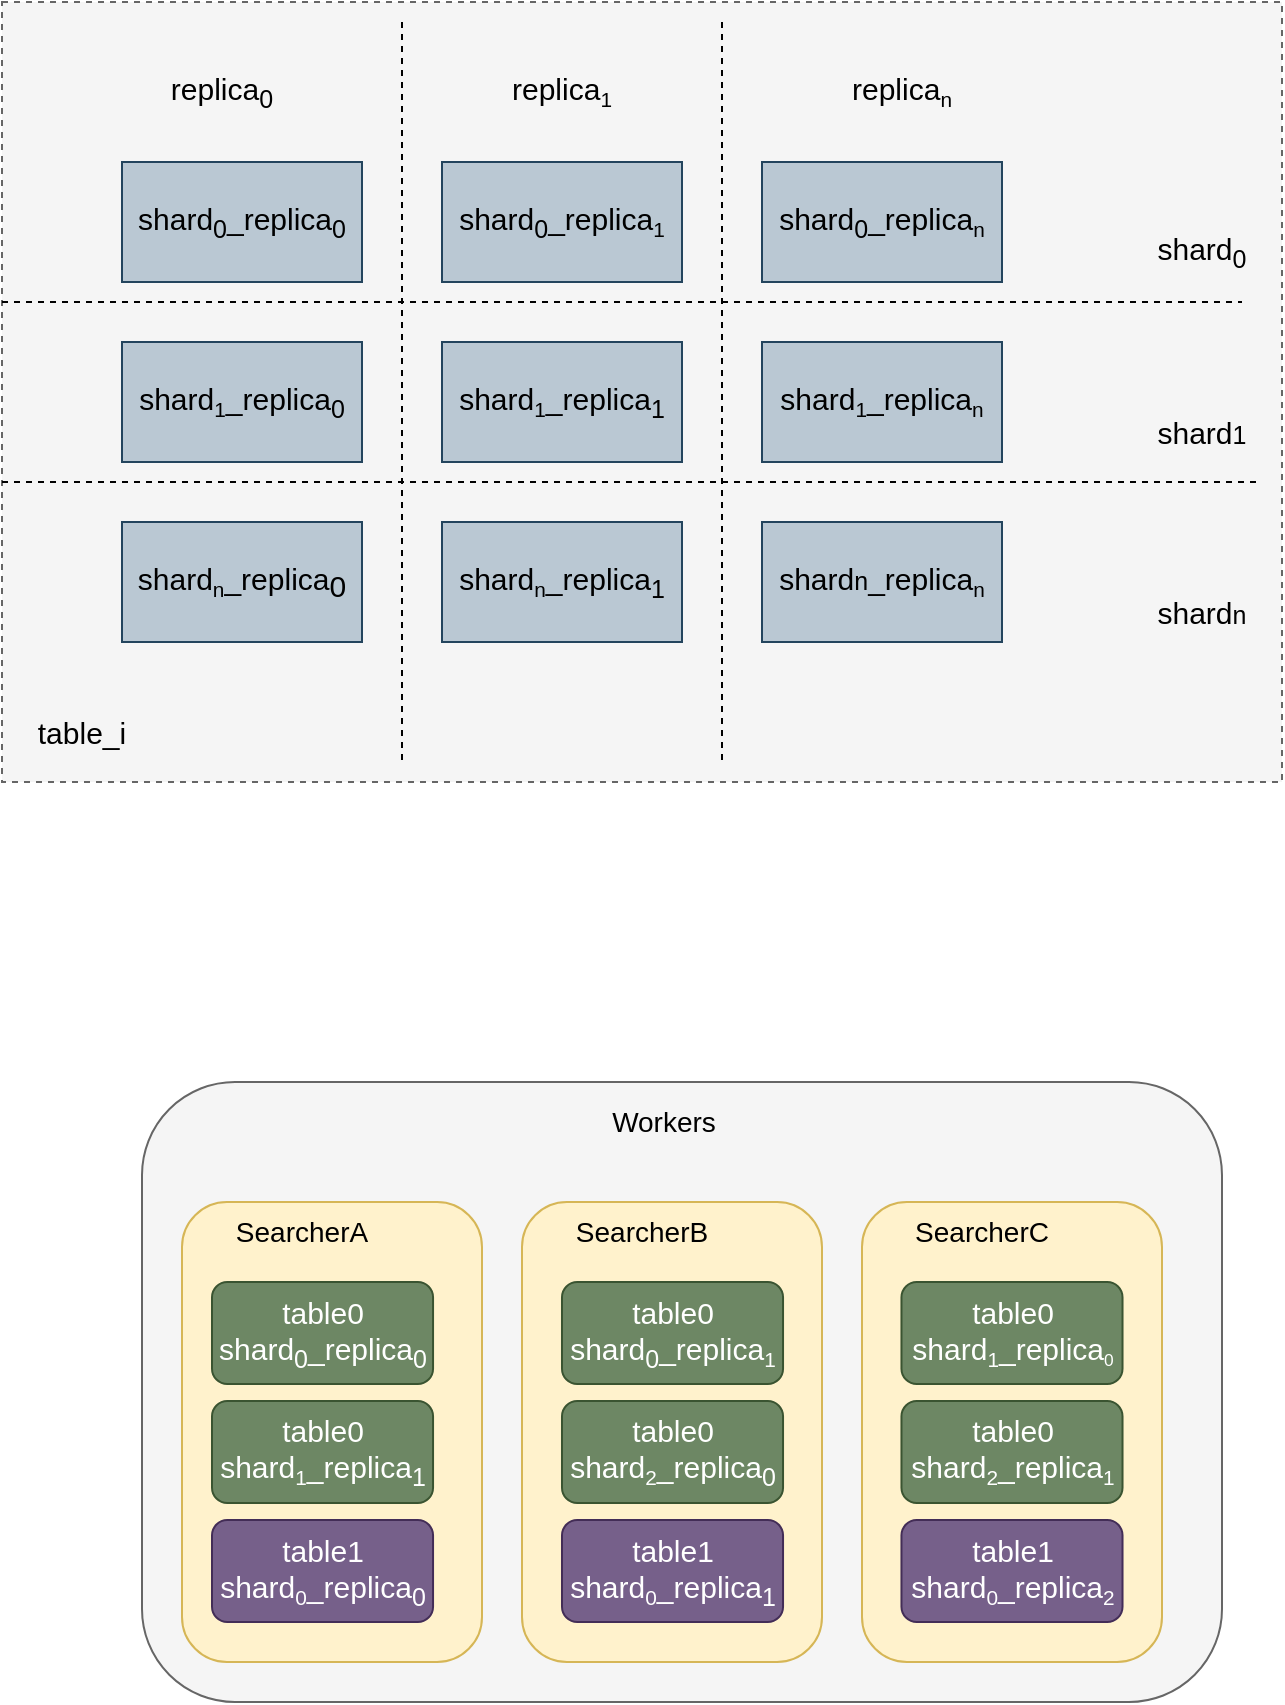 <mxfile version="16.6.1" type="github">
  <diagram id="j-0y-MDL2szn67yI1NpS" name="Page-1">
    <mxGraphModel dx="1668" dy="944" grid="1" gridSize="10" guides="1" tooltips="1" connect="1" arrows="1" fold="1" page="1" pageScale="1" pageWidth="827" pageHeight="1169" math="0" shadow="0">
      <root>
        <mxCell id="0" />
        <mxCell id="1" parent="0" />
        <mxCell id="NU3mDsQa58ujVHkRj_Ya-34" value="" style="group;strokeWidth=0;" vertex="1" connectable="0" parent="1">
          <mxGeometry x="130" y="790" width="540" height="310" as="geometry" />
        </mxCell>
        <mxCell id="NU3mDsQa58ujVHkRj_Ya-35" value="" style="rounded=1;whiteSpace=wrap;html=1;strokeWidth=1;fillColor=#f5f5f5;strokeColor=#666666;fontColor=#333333;" vertex="1" parent="NU3mDsQa58ujVHkRj_Ya-34">
          <mxGeometry width="540" height="310" as="geometry" />
        </mxCell>
        <mxCell id="NU3mDsQa58ujVHkRj_Ya-36" value="Workers" style="text;html=1;strokeColor=none;fillColor=none;align=center;verticalAlign=middle;whiteSpace=wrap;rounded=0;strokeWidth=1;fontSize=14;" vertex="1" parent="NU3mDsQa58ujVHkRj_Ya-34">
          <mxGeometry x="153" width="216" height="40.435" as="geometry" />
        </mxCell>
        <mxCell id="NU3mDsQa58ujVHkRj_Ya-31" value="" style="group" vertex="1" connectable="0" parent="1">
          <mxGeometry x="490" y="850" width="150" height="230" as="geometry" />
        </mxCell>
        <mxCell id="NU3mDsQa58ujVHkRj_Ya-32" value="" style="rounded=1;whiteSpace=wrap;html=1;strokeWidth=1;fillColor=#fff2cc;strokeColor=#d6b656;" vertex="1" parent="NU3mDsQa58ujVHkRj_Ya-31">
          <mxGeometry width="150" height="230" as="geometry" />
        </mxCell>
        <mxCell id="NU3mDsQa58ujVHkRj_Ya-33" value="SearcherC" style="text;html=1;strokeColor=none;fillColor=none;align=center;verticalAlign=middle;whiteSpace=wrap;rounded=0;strokeWidth=1;fontSize=14;" vertex="1" parent="NU3mDsQa58ujVHkRj_Ya-31">
          <mxGeometry x="30" width="60" height="30" as="geometry" />
        </mxCell>
        <mxCell id="NU3mDsQa58ujVHkRj_Ya-7" value="&lt;font style=&quot;font-size: 15px&quot;&gt;table0&lt;br&gt;shard&lt;/font&gt;&lt;font&gt;&lt;span style=&quot;font-size: 12.5px&quot;&gt;&lt;sub&gt;1&lt;/sub&gt;&lt;/span&gt;&lt;span style=&quot;font-size: 15px&quot;&gt;_replica&lt;/span&gt;&lt;/font&gt;&lt;font style=&quot;font-size: 10.417px&quot;&gt;&lt;sub&gt;0&lt;/sub&gt;&lt;/font&gt;" style="rounded=1;whiteSpace=wrap;html=1;fillColor=#6d8764;strokeColor=#3A5431;fontColor=#ffffff;" vertex="1" parent="NU3mDsQa58ujVHkRj_Ya-31">
          <mxGeometry x="19.734" y="40" width="110.526" height="51" as="geometry" />
        </mxCell>
        <mxCell id="NU3mDsQa58ujVHkRj_Ya-8" value="&lt;font style=&quot;font-size: 15px&quot;&gt;table0&lt;br&gt;shard&lt;/font&gt;&lt;font&gt;&lt;span style=&quot;font-size: 12.5px&quot;&gt;&lt;sub&gt;2&lt;/sub&gt;&lt;/span&gt;&lt;span style=&quot;font-size: 15px&quot;&gt;_replica&lt;/span&gt;&lt;span style=&quot;font-size: 12.5px&quot;&gt;&lt;sub&gt;1&lt;/sub&gt;&lt;/span&gt;&lt;/font&gt;" style="rounded=1;whiteSpace=wrap;html=1;fillColor=#6d8764;strokeColor=#3A5431;fontColor=#ffffff;" vertex="1" parent="NU3mDsQa58ujVHkRj_Ya-31">
          <mxGeometry x="19.734" y="99.5" width="110.526" height="51" as="geometry" />
        </mxCell>
        <mxCell id="NU3mDsQa58ujVHkRj_Ya-9" value="&lt;font style=&quot;font-size: 15px&quot;&gt;table1&lt;br&gt;shard&lt;/font&gt;&lt;font style=&quot;font-size: 12.5px&quot;&gt;&lt;sub&gt;0&lt;/sub&gt;&lt;/font&gt;&lt;font&gt;&lt;span style=&quot;font-size: 15px&quot;&gt;_replica&lt;/span&gt;&lt;span style=&quot;font-size: 12.5px&quot;&gt;&lt;sub&gt;2&lt;/sub&gt;&lt;/span&gt;&lt;/font&gt;" style="rounded=1;whiteSpace=wrap;html=1;fillColor=#76608a;strokeColor=#432D57;fontColor=#ffffff;" vertex="1" parent="NU3mDsQa58ujVHkRj_Ya-31">
          <mxGeometry x="19.734" y="159" width="110.526" height="51" as="geometry" />
        </mxCell>
        <mxCell id="NU3mDsQa58ujVHkRj_Ya-28" value="" style="group" vertex="1" connectable="0" parent="1">
          <mxGeometry x="320" y="850" width="150" height="230" as="geometry" />
        </mxCell>
        <mxCell id="NU3mDsQa58ujVHkRj_Ya-29" value="" style="rounded=1;whiteSpace=wrap;html=1;strokeWidth=1;fillColor=#fff2cc;strokeColor=#d6b656;" vertex="1" parent="NU3mDsQa58ujVHkRj_Ya-28">
          <mxGeometry width="150" height="230" as="geometry" />
        </mxCell>
        <mxCell id="NU3mDsQa58ujVHkRj_Ya-30" value="SearcherB" style="text;html=1;strokeColor=none;fillColor=none;align=center;verticalAlign=middle;whiteSpace=wrap;rounded=0;strokeWidth=1;fontSize=14;" vertex="1" parent="NU3mDsQa58ujVHkRj_Ya-28">
          <mxGeometry x="30" width="60" height="30" as="geometry" />
        </mxCell>
        <mxCell id="NU3mDsQa58ujVHkRj_Ya-27" value="" style="group" vertex="1" connectable="0" parent="1">
          <mxGeometry x="150" y="850" width="150" height="230" as="geometry" />
        </mxCell>
        <mxCell id="NU3mDsQa58ujVHkRj_Ya-24" value="" style="rounded=1;whiteSpace=wrap;html=1;strokeWidth=1;fillColor=#fff2cc;strokeColor=#d6b656;" vertex="1" parent="NU3mDsQa58ujVHkRj_Ya-27">
          <mxGeometry width="150" height="230" as="geometry" />
        </mxCell>
        <mxCell id="NU3mDsQa58ujVHkRj_Ya-25" value="SearcherA" style="text;html=1;strokeColor=none;fillColor=none;align=center;verticalAlign=middle;whiteSpace=wrap;rounded=0;strokeWidth=1;fontSize=14;" vertex="1" parent="NU3mDsQa58ujVHkRj_Ya-27">
          <mxGeometry x="30" width="60" height="30" as="geometry" />
        </mxCell>
        <mxCell id="fdRLc0dAf5TFovKy2uwc-23" value="" style="rounded=0;whiteSpace=wrap;html=1;fillColor=#f5f5f5;strokeColor=#666666;fontColor=#333333;dashed=1;" parent="1" vertex="1">
          <mxGeometry x="60" y="250" width="640" height="390" as="geometry" />
        </mxCell>
        <mxCell id="fdRLc0dAf5TFovKy2uwc-1" value="&lt;font style=&quot;font-size: 15px&quot;&gt;shard&lt;sub&gt;0&lt;/sub&gt;_replica&lt;sub&gt;0&lt;/sub&gt;&lt;/font&gt;" style="rounded=0;whiteSpace=wrap;html=1;fillColor=#bac8d3;strokeColor=#23445d;" parent="1" vertex="1">
          <mxGeometry x="120" y="330" width="120" height="60" as="geometry" />
        </mxCell>
        <mxCell id="fdRLc0dAf5TFovKy2uwc-2" value="&lt;font style=&quot;font-size: 15px&quot;&gt;shard&lt;/font&gt;&lt;font&gt;&lt;span style=&quot;font-size: 12.5px&quot;&gt;&lt;sub&gt;1&lt;/sub&gt;&lt;/span&gt;&lt;span style=&quot;font-size: 15px&quot;&gt;_replica&lt;/span&gt;&lt;span style=&quot;font-size: 15px&quot;&gt;&lt;sub&gt;0&lt;/sub&gt;&lt;/span&gt;&lt;/font&gt;" style="rounded=0;whiteSpace=wrap;html=1;fillColor=#bac8d3;strokeColor=#23445d;" parent="1" vertex="1">
          <mxGeometry x="120" y="420" width="120" height="60" as="geometry" />
        </mxCell>
        <mxCell id="fdRLc0dAf5TFovKy2uwc-3" value="&lt;font style=&quot;font-size: 15px&quot;&gt;shard&lt;/font&gt;&lt;font style=&quot;font-size: 12.5px&quot;&gt;&lt;sub&gt;n&lt;/sub&gt;&lt;/font&gt;&lt;font&gt;&lt;span style=&quot;font-size: 15px&quot;&gt;_replica&lt;/span&gt;&lt;sub style=&quot;font-size: 15px&quot;&gt;0&lt;/sub&gt;&lt;/font&gt;" style="rounded=0;whiteSpace=wrap;html=1;fillColor=#bac8d3;strokeColor=#23445d;" parent="1" vertex="1">
          <mxGeometry x="120" y="510" width="120" height="60" as="geometry" />
        </mxCell>
        <mxCell id="fdRLc0dAf5TFovKy2uwc-4" value="&lt;font style=&quot;font-size: 15px&quot;&gt;shard&lt;sub&gt;0&lt;/sub&gt;_replica&lt;/font&gt;&lt;font style=&quot;font-size: 12.5px&quot;&gt;&lt;sub&gt;1&lt;/sub&gt;&lt;/font&gt;" style="rounded=0;whiteSpace=wrap;html=1;fillColor=#bac8d3;strokeColor=#23445d;" parent="1" vertex="1">
          <mxGeometry x="280" y="330" width="120" height="60" as="geometry" />
        </mxCell>
        <mxCell id="fdRLc0dAf5TFovKy2uwc-5" value="&lt;font style=&quot;font-size: 15px&quot;&gt;shard&lt;/font&gt;&lt;font style=&quot;font-size: 12.5px&quot;&gt;&lt;sub&gt;1&lt;/sub&gt;&lt;/font&gt;&lt;font&gt;&lt;span style=&quot;font-size: 15px&quot;&gt;_replica&lt;sub&gt;1&lt;/sub&gt;&lt;/span&gt;&lt;/font&gt;" style="rounded=0;whiteSpace=wrap;html=1;fillColor=#bac8d3;strokeColor=#23445d;" parent="1" vertex="1">
          <mxGeometry x="280" y="420" width="120" height="60" as="geometry" />
        </mxCell>
        <mxCell id="fdRLc0dAf5TFovKy2uwc-6" value="&lt;font style=&quot;font-size: 15px&quot;&gt;shard&lt;/font&gt;&lt;font&gt;&lt;span style=&quot;font-size: 12.5px&quot;&gt;&lt;sub&gt;n&lt;/sub&gt;&lt;/span&gt;&lt;span style=&quot;font-size: 15px&quot;&gt;_replica&lt;sub&gt;1&lt;/sub&gt;&lt;/span&gt;&lt;/font&gt;" style="rounded=0;whiteSpace=wrap;html=1;fillColor=#bac8d3;strokeColor=#23445d;" parent="1" vertex="1">
          <mxGeometry x="280" y="510" width="120" height="60" as="geometry" />
        </mxCell>
        <mxCell id="fdRLc0dAf5TFovKy2uwc-7" value="&lt;font style=&quot;font-size: 15px&quot;&gt;shard&lt;sub&gt;0&lt;/sub&gt;_replica&lt;/font&gt;&lt;font style=&quot;font-size: 12.5px&quot;&gt;&lt;sub&gt;n&lt;/sub&gt;&lt;/font&gt;" style="rounded=0;whiteSpace=wrap;html=1;fillColor=#bac8d3;strokeColor=#23445d;" parent="1" vertex="1">
          <mxGeometry x="440" y="330" width="120" height="60" as="geometry" />
        </mxCell>
        <mxCell id="fdRLc0dAf5TFovKy2uwc-8" value="&lt;font style=&quot;font-size: 15px&quot;&gt;shard&lt;/font&gt;&lt;font&gt;&lt;span style=&quot;font-size: 12.5px&quot;&gt;&lt;sub&gt;1&lt;/sub&gt;&lt;/span&gt;&lt;span style=&quot;font-size: 15px&quot;&gt;_replica&lt;/span&gt;&lt;span style=&quot;font-size: 12.5px&quot;&gt;&lt;sub&gt;n&lt;/sub&gt;&lt;/span&gt;&lt;/font&gt;" style="rounded=0;whiteSpace=wrap;html=1;fillColor=#bac8d3;strokeColor=#23445d;" parent="1" vertex="1">
          <mxGeometry x="440" y="420" width="120" height="60" as="geometry" />
        </mxCell>
        <mxCell id="fdRLc0dAf5TFovKy2uwc-9" value="&lt;font style=&quot;font-size: 15px&quot;&gt;shard&lt;/font&gt;&lt;font&gt;&lt;span style=&quot;font-size: 12.5px&quot;&gt;n&lt;/span&gt;&lt;span style=&quot;font-size: 15px&quot;&gt;_replica&lt;/span&gt;&lt;span style=&quot;font-size: 12.5px&quot;&gt;&lt;sub&gt;n&lt;/sub&gt;&lt;/span&gt;&lt;/font&gt;" style="rounded=0;whiteSpace=wrap;html=1;fillColor=#bac8d3;strokeColor=#23445d;" parent="1" vertex="1">
          <mxGeometry x="440" y="510" width="120" height="60" as="geometry" />
        </mxCell>
        <mxCell id="fdRLc0dAf5TFovKy2uwc-10" value="" style="endArrow=none;dashed=1;html=1;rounded=0;fontSize=15;" parent="1" edge="1">
          <mxGeometry width="50" height="50" relative="1" as="geometry">
            <mxPoint x="60" y="400" as="sourcePoint" />
            <mxPoint x="680" y="400" as="targetPoint" />
          </mxGeometry>
        </mxCell>
        <mxCell id="fdRLc0dAf5TFovKy2uwc-11" value="" style="endArrow=none;dashed=1;html=1;rounded=0;fontSize=15;" parent="1" edge="1">
          <mxGeometry width="50" height="50" relative="1" as="geometry">
            <mxPoint x="60" y="490" as="sourcePoint" />
            <mxPoint x="690" y="490" as="targetPoint" />
          </mxGeometry>
        </mxCell>
        <mxCell id="fdRLc0dAf5TFovKy2uwc-12" value="" style="endArrow=none;dashed=1;html=1;rounded=0;fontSize=15;" parent="1" edge="1">
          <mxGeometry width="50" height="50" relative="1" as="geometry">
            <mxPoint x="260" y="260" as="sourcePoint" />
            <mxPoint x="260" y="630" as="targetPoint" />
          </mxGeometry>
        </mxCell>
        <mxCell id="fdRLc0dAf5TFovKy2uwc-13" value="" style="endArrow=none;dashed=1;html=1;rounded=0;fontSize=15;" parent="1" edge="1">
          <mxGeometry width="50" height="50" relative="1" as="geometry">
            <mxPoint x="420" y="260" as="sourcePoint" />
            <mxPoint x="420" y="630" as="targetPoint" />
          </mxGeometry>
        </mxCell>
        <mxCell id="fdRLc0dAf5TFovKy2uwc-14" value="shard&lt;sub&gt;0&lt;/sub&gt;" style="text;html=1;strokeColor=none;fillColor=none;align=center;verticalAlign=middle;whiteSpace=wrap;rounded=0;fontSize=15;" parent="1" vertex="1">
          <mxGeometry x="630" y="360" width="60" height="30" as="geometry" />
        </mxCell>
        <mxCell id="fdRLc0dAf5TFovKy2uwc-15" value="shard&lt;span style=&quot;font-size: 12.5px&quot;&gt;1&lt;/span&gt;" style="text;html=1;strokeColor=none;fillColor=none;align=center;verticalAlign=middle;whiteSpace=wrap;rounded=0;fontSize=15;" parent="1" vertex="1">
          <mxGeometry x="630" y="450" width="60" height="30" as="geometry" />
        </mxCell>
        <mxCell id="fdRLc0dAf5TFovKy2uwc-16" value="shard&lt;span style=&quot;font-size: 12.5px&quot;&gt;n&lt;/span&gt;" style="text;html=1;strokeColor=none;fillColor=none;align=center;verticalAlign=middle;whiteSpace=wrap;rounded=0;fontSize=15;" parent="1" vertex="1">
          <mxGeometry x="630" y="540" width="60" height="30" as="geometry" />
        </mxCell>
        <mxCell id="fdRLc0dAf5TFovKy2uwc-20" value="&lt;span style=&quot;font-size: 15px&quot;&gt;replica&lt;/span&gt;&lt;sub&gt;0&lt;/sub&gt;" style="text;html=1;strokeColor=none;fillColor=none;align=center;verticalAlign=middle;whiteSpace=wrap;rounded=0;fontSize=15;" parent="1" vertex="1">
          <mxGeometry x="140" y="280" width="60" height="30" as="geometry" />
        </mxCell>
        <mxCell id="fdRLc0dAf5TFovKy2uwc-21" value="&lt;span style=&quot;font-size: 15px&quot;&gt;replica&lt;/span&gt;&lt;span style=&quot;font-size: 12.5px&quot;&gt;&lt;sub&gt;1&lt;/sub&gt;&lt;/span&gt;" style="text;html=1;strokeColor=none;fillColor=none;align=center;verticalAlign=middle;whiteSpace=wrap;rounded=0;fontSize=15;" parent="1" vertex="1">
          <mxGeometry x="310" y="280" width="60" height="30" as="geometry" />
        </mxCell>
        <mxCell id="fdRLc0dAf5TFovKy2uwc-22" value="&lt;span style=&quot;font-size: 15px&quot;&gt;replica&lt;/span&gt;&lt;span style=&quot;font-size: 12.5px&quot;&gt;&lt;sub&gt;n&lt;/sub&gt;&lt;/span&gt;" style="text;html=1;strokeColor=none;fillColor=none;align=center;verticalAlign=middle;whiteSpace=wrap;rounded=0;fontSize=15;" parent="1" vertex="1">
          <mxGeometry x="480" y="280" width="60" height="30" as="geometry" />
        </mxCell>
        <mxCell id="fdRLc0dAf5TFovKy2uwc-24" value="table_i" style="text;html=1;strokeColor=none;fillColor=none;align=center;verticalAlign=middle;whiteSpace=wrap;rounded=0;fontSize=15;" parent="1" vertex="1">
          <mxGeometry x="70" y="600" width="60" height="30" as="geometry" />
        </mxCell>
        <mxCell id="NU3mDsQa58ujVHkRj_Ya-1" value="&lt;font style=&quot;font-size: 15px&quot;&gt;table0&lt;br&gt;shard&lt;sub&gt;0&lt;/sub&gt;_replica&lt;sub&gt;0&lt;/sub&gt;&lt;/font&gt;" style="rounded=1;whiteSpace=wrap;html=1;fillColor=#6d8764;strokeColor=#3A5431;fontColor=#ffffff;" vertex="1" parent="1">
          <mxGeometry x="165" y="890" width="110.526" height="51" as="geometry" />
        </mxCell>
        <mxCell id="NU3mDsQa58ujVHkRj_Ya-2" value="&lt;font style=&quot;font-size: 15px&quot;&gt;table0&lt;br&gt;shard&lt;/font&gt;&lt;font&gt;&lt;span style=&quot;font-size: 12.5px&quot;&gt;&lt;sub&gt;1&lt;/sub&gt;&lt;/span&gt;&lt;span style=&quot;font-size: 15px&quot;&gt;_replica&lt;/span&gt;&lt;span style=&quot;font-size: 15px&quot;&gt;&lt;sub&gt;1&lt;/sub&gt;&lt;/span&gt;&lt;/font&gt;" style="rounded=1;whiteSpace=wrap;html=1;fillColor=#6d8764;strokeColor=#3A5431;fontColor=#ffffff;" vertex="1" parent="1">
          <mxGeometry x="165" y="949.5" width="110.526" height="51" as="geometry" />
        </mxCell>
        <mxCell id="NU3mDsQa58ujVHkRj_Ya-3" value="&lt;font style=&quot;font-size: 15px&quot;&gt;table1&lt;br&gt;shard&lt;/font&gt;&lt;font style=&quot;font-size: 12.5px&quot;&gt;&lt;sub&gt;0&lt;/sub&gt;&lt;/font&gt;&lt;font&gt;&lt;span style=&quot;font-size: 15px&quot;&gt;_replica&lt;sub&gt;0&lt;/sub&gt;&lt;/span&gt;&lt;/font&gt;" style="rounded=1;whiteSpace=wrap;html=1;fillColor=#76608a;strokeColor=#432D57;fontColor=#ffffff;" vertex="1" parent="1">
          <mxGeometry x="165" y="1009" width="110.526" height="51" as="geometry" />
        </mxCell>
        <mxCell id="NU3mDsQa58ujVHkRj_Ya-4" value="&lt;font style=&quot;font-size: 15px&quot;&gt;table0&lt;br&gt;shard&lt;sub&gt;0&lt;/sub&gt;_replica&lt;/font&gt;&lt;font style=&quot;font-size: 12.5px&quot;&gt;&lt;sub&gt;1&lt;/sub&gt;&lt;/font&gt;" style="rounded=1;whiteSpace=wrap;html=1;fillColor=#6d8764;strokeColor=#3A5431;fontColor=#ffffff;" vertex="1" parent="1">
          <mxGeometry x="339.997" y="890" width="110.526" height="51" as="geometry" />
        </mxCell>
        <mxCell id="NU3mDsQa58ujVHkRj_Ya-5" value="&lt;font style=&quot;font-size: 15px&quot;&gt;table0&lt;br&gt;shard&lt;/font&gt;&lt;font style=&quot;font-size: 12.5px&quot;&gt;&lt;sub&gt;2&lt;/sub&gt;&lt;/font&gt;&lt;font&gt;&lt;span style=&quot;font-size: 15px&quot;&gt;_replica&lt;sub&gt;0&lt;/sub&gt;&lt;/span&gt;&lt;/font&gt;" style="rounded=1;whiteSpace=wrap;html=1;fillColor=#6d8764;strokeColor=#3A5431;fontColor=#ffffff;" vertex="1" parent="1">
          <mxGeometry x="339.997" y="949.5" width="110.526" height="51" as="geometry" />
        </mxCell>
        <mxCell id="NU3mDsQa58ujVHkRj_Ya-6" value="&lt;font style=&quot;font-size: 15px&quot;&gt;table1&lt;br&gt;shard&lt;/font&gt;&lt;font&gt;&lt;span style=&quot;font-size: 12.5px&quot;&gt;&lt;sub&gt;0&lt;/sub&gt;&lt;/span&gt;&lt;span style=&quot;font-size: 15px&quot;&gt;_replica&lt;sub&gt;1&lt;/sub&gt;&lt;/span&gt;&lt;/font&gt;" style="rounded=1;whiteSpace=wrap;html=1;fillColor=#76608a;strokeColor=#432D57;fontColor=#ffffff;" vertex="1" parent="1">
          <mxGeometry x="339.997" y="1009" width="110.526" height="51" as="geometry" />
        </mxCell>
      </root>
    </mxGraphModel>
  </diagram>
</mxfile>
